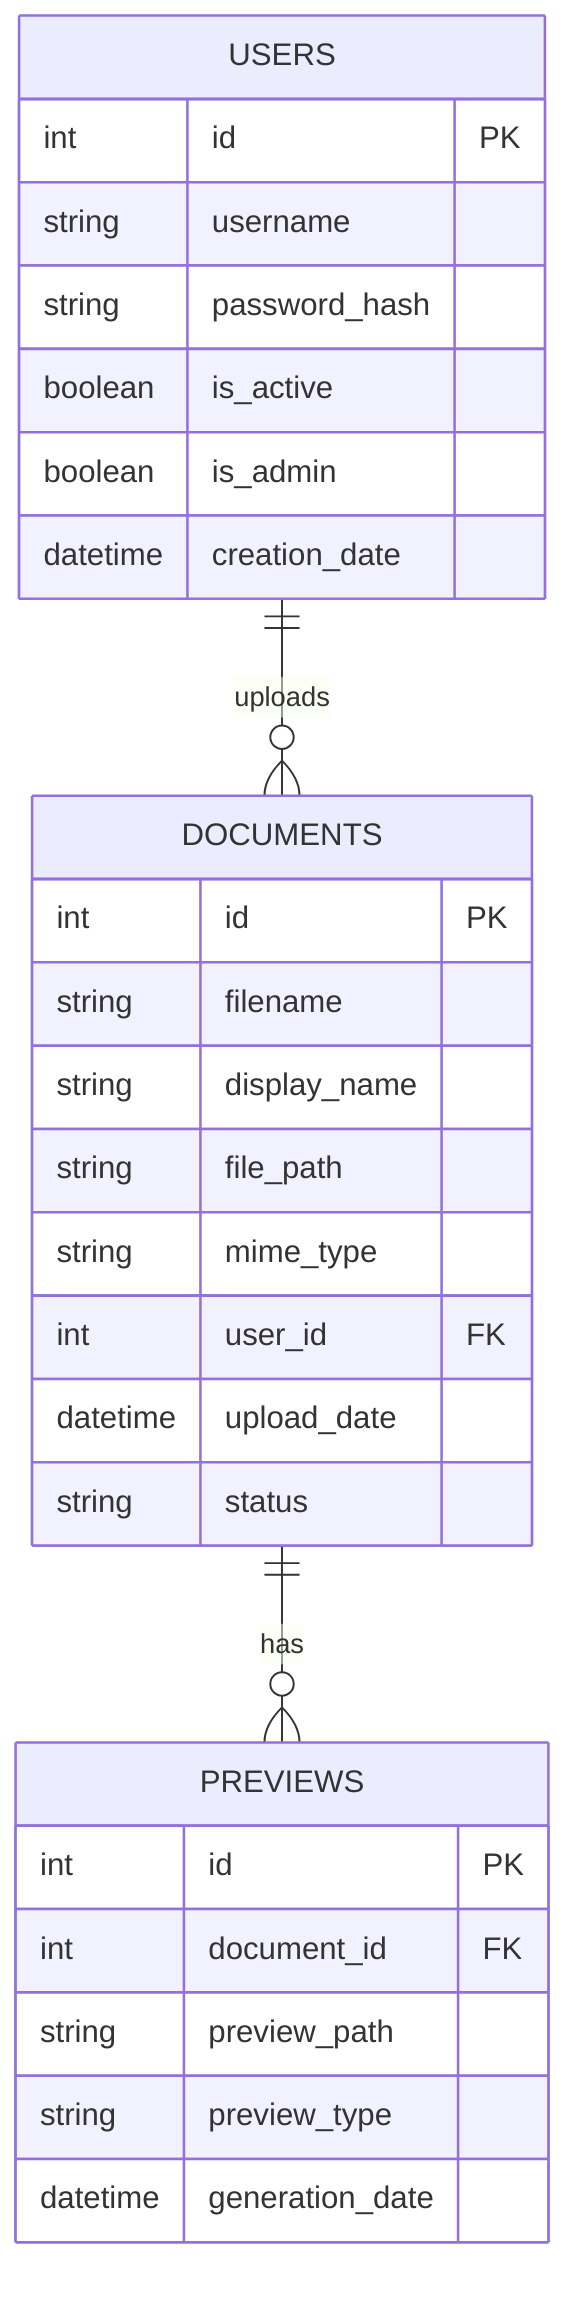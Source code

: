 erDiagram
    USERS {
        int id PK
        string username
        string password_hash
        boolean is_active
        boolean is_admin
        datetime creation_date
    }
    
    DOCUMENTS {
        int id PK
        string filename
        string display_name
        string file_path
        string mime_type
        int user_id FK
        datetime upload_date
        string status
    }
    
    PREVIEWS {
        int id PK
        int document_id FK
        string preview_path
        string preview_type
        datetime generation_date
    }
    
    USERS ||--o{ DOCUMENTS : uploads
    DOCUMENTS ||--o{ PREVIEWS : has